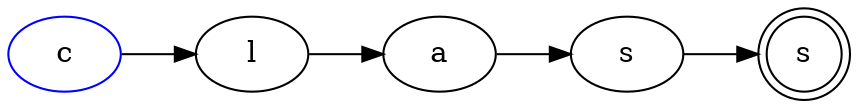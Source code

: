 digraph currentGraph{
rankdir=LR
nodo0[color=blue]
nodo0[label="c"] 
nodoFinal[label="s" shape=doublecircle] 
nodo0 -> l-> a-> s-> nodoFinal}